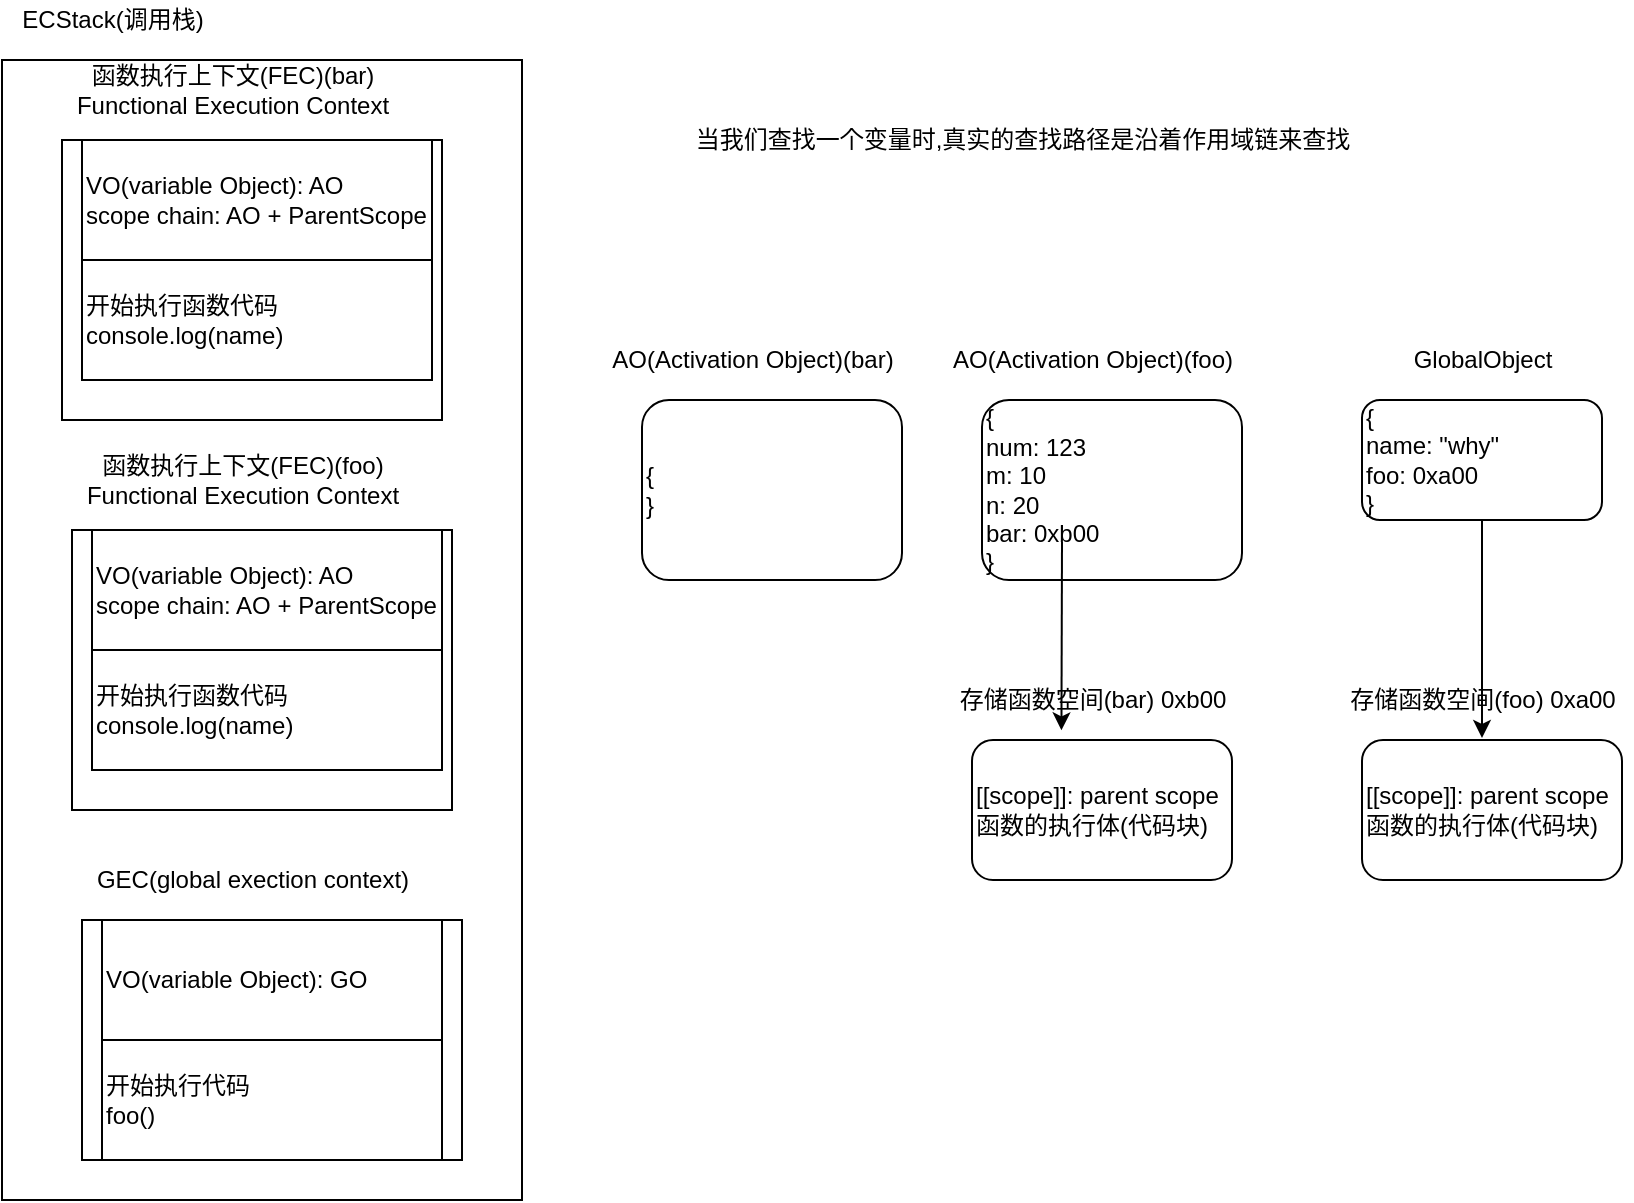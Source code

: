 <mxfile>
    <diagram id="ZRgNgkGBJunc0q0rqTIc" name="Page-1">
        <mxGraphModel dx="1016" dy="2923" grid="1" gridSize="10" guides="1" tooltips="1" connect="1" arrows="1" fold="1" page="1" pageScale="1" pageWidth="1654" pageHeight="2336" math="0" shadow="0">
            <root>
                <mxCell id="0"/>
                <mxCell id="1" parent="0"/>
                <mxCell id="2" value="" style="rounded=0;whiteSpace=wrap;html=1;" parent="1" vertex="1">
                    <mxGeometry x="270" y="10" width="260" height="570" as="geometry"/>
                </mxCell>
                <mxCell id="3" value="ECStack(调用栈)" style="text;html=1;align=center;verticalAlign=middle;resizable=0;points=[];autosize=1;strokeColor=none;" parent="1" vertex="1">
                    <mxGeometry x="270" y="-20" width="110" height="20" as="geometry"/>
                </mxCell>
                <mxCell id="4" value="" style="rounded=0;whiteSpace=wrap;html=1;" parent="1" vertex="1">
                    <mxGeometry x="310" y="440" width="190" height="120" as="geometry"/>
                </mxCell>
                <mxCell id="5" value="GEC(global exection context)" style="text;html=1;align=center;verticalAlign=middle;resizable=0;points=[];autosize=1;strokeColor=none;" parent="1" vertex="1">
                    <mxGeometry x="310" y="410" width="170" height="20" as="geometry"/>
                </mxCell>
                <mxCell id="8" value="VO(variable Object): GO" style="rounded=0;whiteSpace=wrap;html=1;align=left;" parent="1" vertex="1">
                    <mxGeometry x="320" y="440" width="170" height="60" as="geometry"/>
                </mxCell>
                <mxCell id="9" value="开始执行代码&lt;br&gt;foo()" style="rounded=0;whiteSpace=wrap;html=1;align=left;" parent="1" vertex="1">
                    <mxGeometry x="320" y="500" width="170" height="60" as="geometry"/>
                </mxCell>
                <mxCell id="10" value="{&lt;br&gt;name: &quot;why&quot;&lt;br&gt;foo: 0xa00&lt;br&gt;}" style="rounded=1;whiteSpace=wrap;html=1;align=left;" parent="1" vertex="1">
                    <mxGeometry x="950" y="180" width="120" height="60" as="geometry"/>
                </mxCell>
                <mxCell id="11" value="GlobalObject" style="text;html=1;align=center;verticalAlign=middle;resizable=0;points=[];autosize=1;strokeColor=none;" parent="1" vertex="1">
                    <mxGeometry x="970" y="150" width="80" height="20" as="geometry"/>
                </mxCell>
                <mxCell id="12" value="[[scope]]: parent scope&lt;br&gt;函数的执行体(代码块)" style="rounded=1;whiteSpace=wrap;html=1;align=left;" parent="1" vertex="1">
                    <mxGeometry x="950" y="350" width="130" height="70" as="geometry"/>
                </mxCell>
                <mxCell id="13" value="存储函数空间(foo) 0xa00" style="text;html=1;align=center;verticalAlign=middle;resizable=0;points=[];autosize=1;strokeColor=none;" parent="1" vertex="1">
                    <mxGeometry x="935" y="320" width="150" height="20" as="geometry"/>
                </mxCell>
                <mxCell id="14" value="" style="endArrow=classic;html=1;" parent="1" source="10" edge="1">
                    <mxGeometry width="50" height="50" relative="1" as="geometry">
                        <mxPoint x="1090" y="210" as="sourcePoint"/>
                        <mxPoint x="1010" y="349" as="targetPoint"/>
                    </mxGeometry>
                </mxCell>
                <mxCell id="15" value="" style="rounded=0;whiteSpace=wrap;html=1;" parent="1" vertex="1">
                    <mxGeometry x="305" y="245" width="190" height="140" as="geometry"/>
                </mxCell>
                <mxCell id="16" value="函数执行上下文(FEC)(foo)&lt;br&gt;Functional Execution Context" style="text;html=1;align=center;verticalAlign=middle;resizable=0;points=[];autosize=1;strokeColor=none;" parent="1" vertex="1">
                    <mxGeometry x="305" y="205" width="170" height="30" as="geometry"/>
                </mxCell>
                <mxCell id="17" value="VO(variable Object): AO&lt;br&gt;scope chain: AO +&amp;nbsp;ParentScope" style="rounded=0;whiteSpace=wrap;html=1;align=left;" parent="1" vertex="1">
                    <mxGeometry x="315" y="245" width="175" height="60" as="geometry"/>
                </mxCell>
                <mxCell id="18" value="{&lt;br&gt;num: 123&lt;br&gt;m: 10&lt;br&gt;n: 20&lt;br&gt;bar: 0xb00&lt;br&gt;}" style="rounded=1;whiteSpace=wrap;html=1;align=left;" parent="1" vertex="1">
                    <mxGeometry x="760" y="180" width="130" height="90" as="geometry"/>
                </mxCell>
                <mxCell id="19" value="AO(Activation Object)(foo)" style="text;html=1;align=center;verticalAlign=middle;resizable=0;points=[];autosize=1;strokeColor=none;" parent="1" vertex="1">
                    <mxGeometry x="735" y="150" width="160" height="20" as="geometry"/>
                </mxCell>
                <mxCell id="20" value="开始执行函数代码&lt;br&gt;console.log(name)" style="rounded=0;whiteSpace=wrap;html=1;align=left;" parent="1" vertex="1">
                    <mxGeometry x="315" y="305" width="175" height="60" as="geometry"/>
                </mxCell>
                <mxCell id="21" value="当我们查找一个变量时,真实的查找路径是沿着作用域链来查找" style="text;html=1;align=center;verticalAlign=middle;resizable=0;points=[];autosize=1;strokeColor=none;" parent="1" vertex="1">
                    <mxGeometry x="610" y="40" width="340" height="20" as="geometry"/>
                </mxCell>
                <mxCell id="23" value="[[scope]]: parent scope&lt;br&gt;函数的执行体(代码块)" style="rounded=1;whiteSpace=wrap;html=1;align=left;" parent="1" vertex="1">
                    <mxGeometry x="755" y="350" width="130" height="70" as="geometry"/>
                </mxCell>
                <mxCell id="24" value="存储函数空间(bar) 0xb00" style="text;html=1;align=center;verticalAlign=middle;resizable=0;points=[];autosize=1;strokeColor=none;" parent="1" vertex="1">
                    <mxGeometry x="740" y="320" width="150" height="20" as="geometry"/>
                </mxCell>
                <mxCell id="25" value="" style="endArrow=classic;html=1;entryX=0.344;entryY=-0.069;entryDx=0;entryDy=0;entryPerimeter=0;" parent="1" target="23" edge="1">
                    <mxGeometry width="50" height="50" relative="1" as="geometry">
                        <mxPoint x="800" y="251" as="sourcePoint"/>
                        <mxPoint x="800" y="340" as="targetPoint"/>
                    </mxGeometry>
                </mxCell>
                <mxCell id="26" value="" style="rounded=0;whiteSpace=wrap;html=1;" parent="1" vertex="1">
                    <mxGeometry x="300" y="50" width="190" height="140" as="geometry"/>
                </mxCell>
                <mxCell id="27" value="函数执行上下文(FEC)(bar)&lt;br&gt;Functional Execution Context" style="text;html=1;align=center;verticalAlign=middle;resizable=0;points=[];autosize=1;strokeColor=none;" parent="1" vertex="1">
                    <mxGeometry x="300" y="10" width="170" height="30" as="geometry"/>
                </mxCell>
                <mxCell id="28" value="VO(variable Object): AO&lt;br&gt;scope chain: AO + ParentScope" style="rounded=0;whiteSpace=wrap;html=1;align=left;" parent="1" vertex="1">
                    <mxGeometry x="310" y="50" width="175" height="60" as="geometry"/>
                </mxCell>
                <mxCell id="29" value="开始执行函数代码&lt;br&gt;console.log(name)" style="rounded=0;whiteSpace=wrap;html=1;align=left;" parent="1" vertex="1">
                    <mxGeometry x="310" y="110" width="175" height="60" as="geometry"/>
                </mxCell>
                <mxCell id="30" value="{&lt;br&gt;}" style="rounded=1;whiteSpace=wrap;html=1;align=left;" parent="1" vertex="1">
                    <mxGeometry x="590" y="180" width="130" height="90" as="geometry"/>
                </mxCell>
                <mxCell id="31" value="AO(Activation Object)(bar)" style="text;html=1;align=center;verticalAlign=middle;resizable=0;points=[];autosize=1;strokeColor=none;" parent="1" vertex="1">
                    <mxGeometry x="565" y="150" width="160" height="20" as="geometry"/>
                </mxCell>
            </root>
        </mxGraphModel>
    </diagram>
</mxfile>